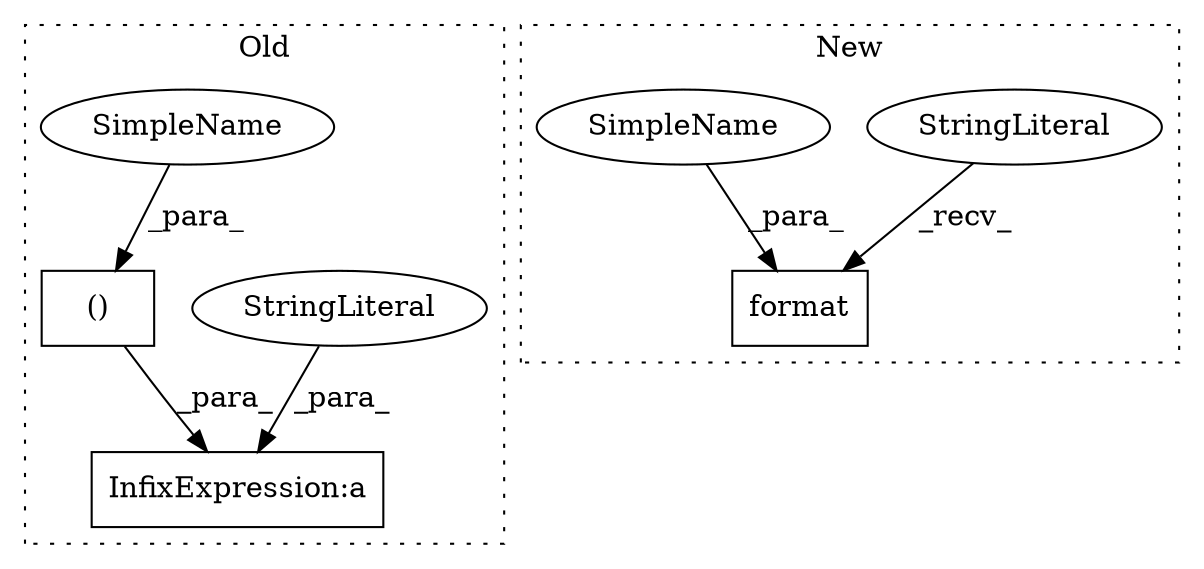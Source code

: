 digraph G {
subgraph cluster0 {
1 [label="()" a="106" s="4358" l="29" shape="box"];
4 [label="InfixExpression:a" a="27" s="4346" l="12" shape="box"];
5 [label="StringLiteral" a="45" s="4330" l="16" shape="ellipse"];
6 [label="SimpleName" a="42" s="4386" l="1" shape="ellipse"];
label = "Old";
style="dotted";
}
subgraph cluster1 {
2 [label="format" a="32" s="4351,4363" l="7,1" shape="box"];
3 [label="StringLiteral" a="45" s="4330" l="20" shape="ellipse"];
7 [label="SimpleName" a="42" s="4362" l="1" shape="ellipse"];
label = "New";
style="dotted";
}
1 -> 4 [label="_para_"];
3 -> 2 [label="_recv_"];
5 -> 4 [label="_para_"];
6 -> 1 [label="_para_"];
7 -> 2 [label="_para_"];
}